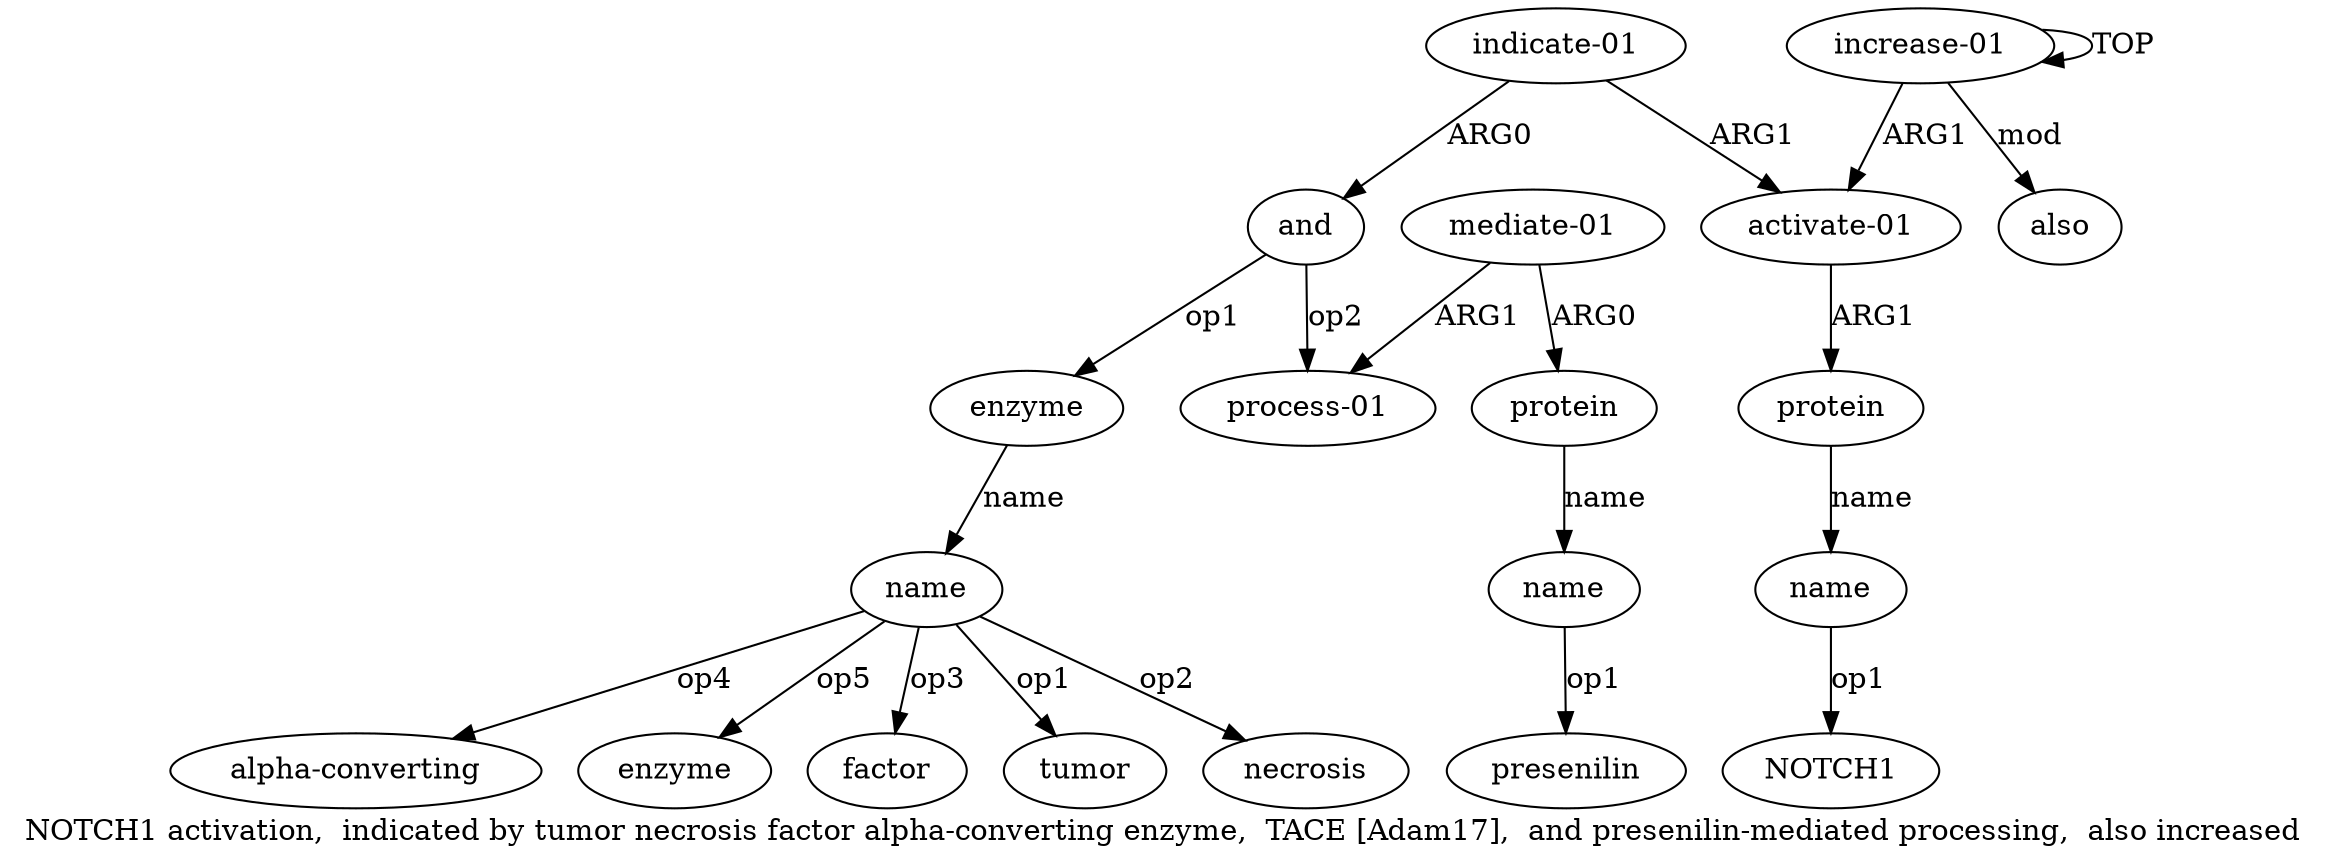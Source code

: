 digraph  {
	graph [label="NOTCH1 activation,  indicated by tumor necrosis factor alpha-converting enzyme,  TACE [Adam17],  and presenilin-mediated processing,  \
also increased"];
	node [label="\N"];
	"a7 alpha-converting"	 [color=black,
		gold_ind=-1,
		gold_label="alpha-converting",
		label="alpha-converting",
		test_ind=-1,
		test_label="alpha-converting"];
	a11	 [color=black,
		gold_ind=11,
		gold_label=name,
		label=name,
		test_ind=11,
		test_label=name];
	"a11 presenilin"	 [color=black,
		gold_ind=-1,
		gold_label=presenilin,
		label=presenilin,
		test_ind=-1,
		test_label=presenilin];
	a11 -> "a11 presenilin" [key=0,
	color=black,
	gold_label=op1,
	label=op1,
	test_label=op1];
a10 [color=black,
	gold_ind=10,
	gold_label=protein,
	label=protein,
	test_ind=10,
	test_label=protein];
a10 -> a11 [key=0,
color=black,
gold_label=name,
label=name,
test_label=name];
a12 [color=black,
gold_ind=12,
gold_label=also,
label=also,
test_ind=12,
test_label=also];
"a7 enzyme" [color=black,
gold_ind=-1,
gold_label=enzyme,
label=enzyme,
test_ind=-1,
test_label=enzyme];
"a7 factor" [color=black,
gold_ind=-1,
gold_label=factor,
label=factor,
test_ind=-1,
test_label=factor];
"a3 NOTCH1" [color=black,
gold_ind=-1,
gold_label=NOTCH1,
label=NOTCH1,
test_ind=-1,
test_label=NOTCH1];
a1 [color=black,
gold_ind=1,
gold_label="activate-01",
label="activate-01",
test_ind=1,
test_label="activate-01"];
a2 [color=black,
gold_ind=2,
gold_label=protein,
label=protein,
test_ind=2,
test_label=protein];
a1 -> a2 [key=0,
color=black,
gold_label=ARG1,
label=ARG1,
test_label=ARG1];
a0 [color=black,
gold_ind=0,
gold_label="increase-01",
label="increase-01",
test_ind=0,
test_label="increase-01"];
a0 -> a12 [key=0,
color=black,
gold_label=mod,
label=mod,
test_label=mod];
a0 -> a1 [key=0,
color=black,
gold_label=ARG1,
label=ARG1,
test_label=ARG1];
a0 -> a0 [key=0,
color=black,
gold_label=TOP,
label=TOP,
test_label=TOP];
a3 [color=black,
gold_ind=3,
gold_label=name,
label=name,
test_ind=3,
test_label=name];
a3 -> "a3 NOTCH1" [key=0,
color=black,
gold_label=op1,
label=op1,
test_label=op1];
a2 -> a3 [key=0,
color=black,
gold_label=name,
label=name,
test_label=name];
a5 [color=black,
gold_ind=5,
gold_label=and,
label=and,
test_ind=5,
test_label=and];
a6 [color=black,
gold_ind=6,
gold_label=enzyme,
label=enzyme,
test_ind=6,
test_label=enzyme];
a5 -> a6 [key=0,
color=black,
gold_label=op1,
label=op1,
test_label=op1];
a8 [color=black,
gold_ind=8,
gold_label="process-01",
label="process-01",
test_ind=8,
test_label="process-01"];
a5 -> a8 [key=0,
color=black,
gold_label=op2,
label=op2,
test_label=op2];
a4 [color=black,
gold_ind=4,
gold_label="indicate-01",
label="indicate-01",
test_ind=4,
test_label="indicate-01"];
a4 -> a1 [key=0,
color=black,
gold_label=ARG1,
label=ARG1,
test_label=ARG1];
a4 -> a5 [key=0,
color=black,
gold_label=ARG0,
label=ARG0,
test_label=ARG0];
a7 [color=black,
gold_ind=7,
gold_label=name,
label=name,
test_ind=7,
test_label=name];
a7 -> "a7 alpha-converting" [key=0,
color=black,
gold_label=op4,
label=op4,
test_label=op4];
a7 -> "a7 enzyme" [key=0,
color=black,
gold_label=op5,
label=op5,
test_label=op5];
a7 -> "a7 factor" [key=0,
color=black,
gold_label=op3,
label=op3,
test_label=op3];
"a7 tumor" [color=black,
gold_ind=-1,
gold_label=tumor,
label=tumor,
test_ind=-1,
test_label=tumor];
a7 -> "a7 tumor" [key=0,
color=black,
gold_label=op1,
label=op1,
test_label=op1];
"a7 necrosis" [color=black,
gold_ind=-1,
gold_label=necrosis,
label=necrosis,
test_ind=-1,
test_label=necrosis];
a7 -> "a7 necrosis" [key=0,
color=black,
gold_label=op2,
label=op2,
test_label=op2];
a6 -> a7 [key=0,
color=black,
gold_label=name,
label=name,
test_label=name];
a9 [color=black,
gold_ind=9,
gold_label="mediate-01",
label="mediate-01",
test_ind=9,
test_label="mediate-01"];
a9 -> a10 [key=0,
color=black,
gold_label=ARG0,
label=ARG0,
test_label=ARG0];
a9 -> a8 [key=0,
color=black,
gold_label=ARG1,
label=ARG1,
test_label=ARG1];
}
